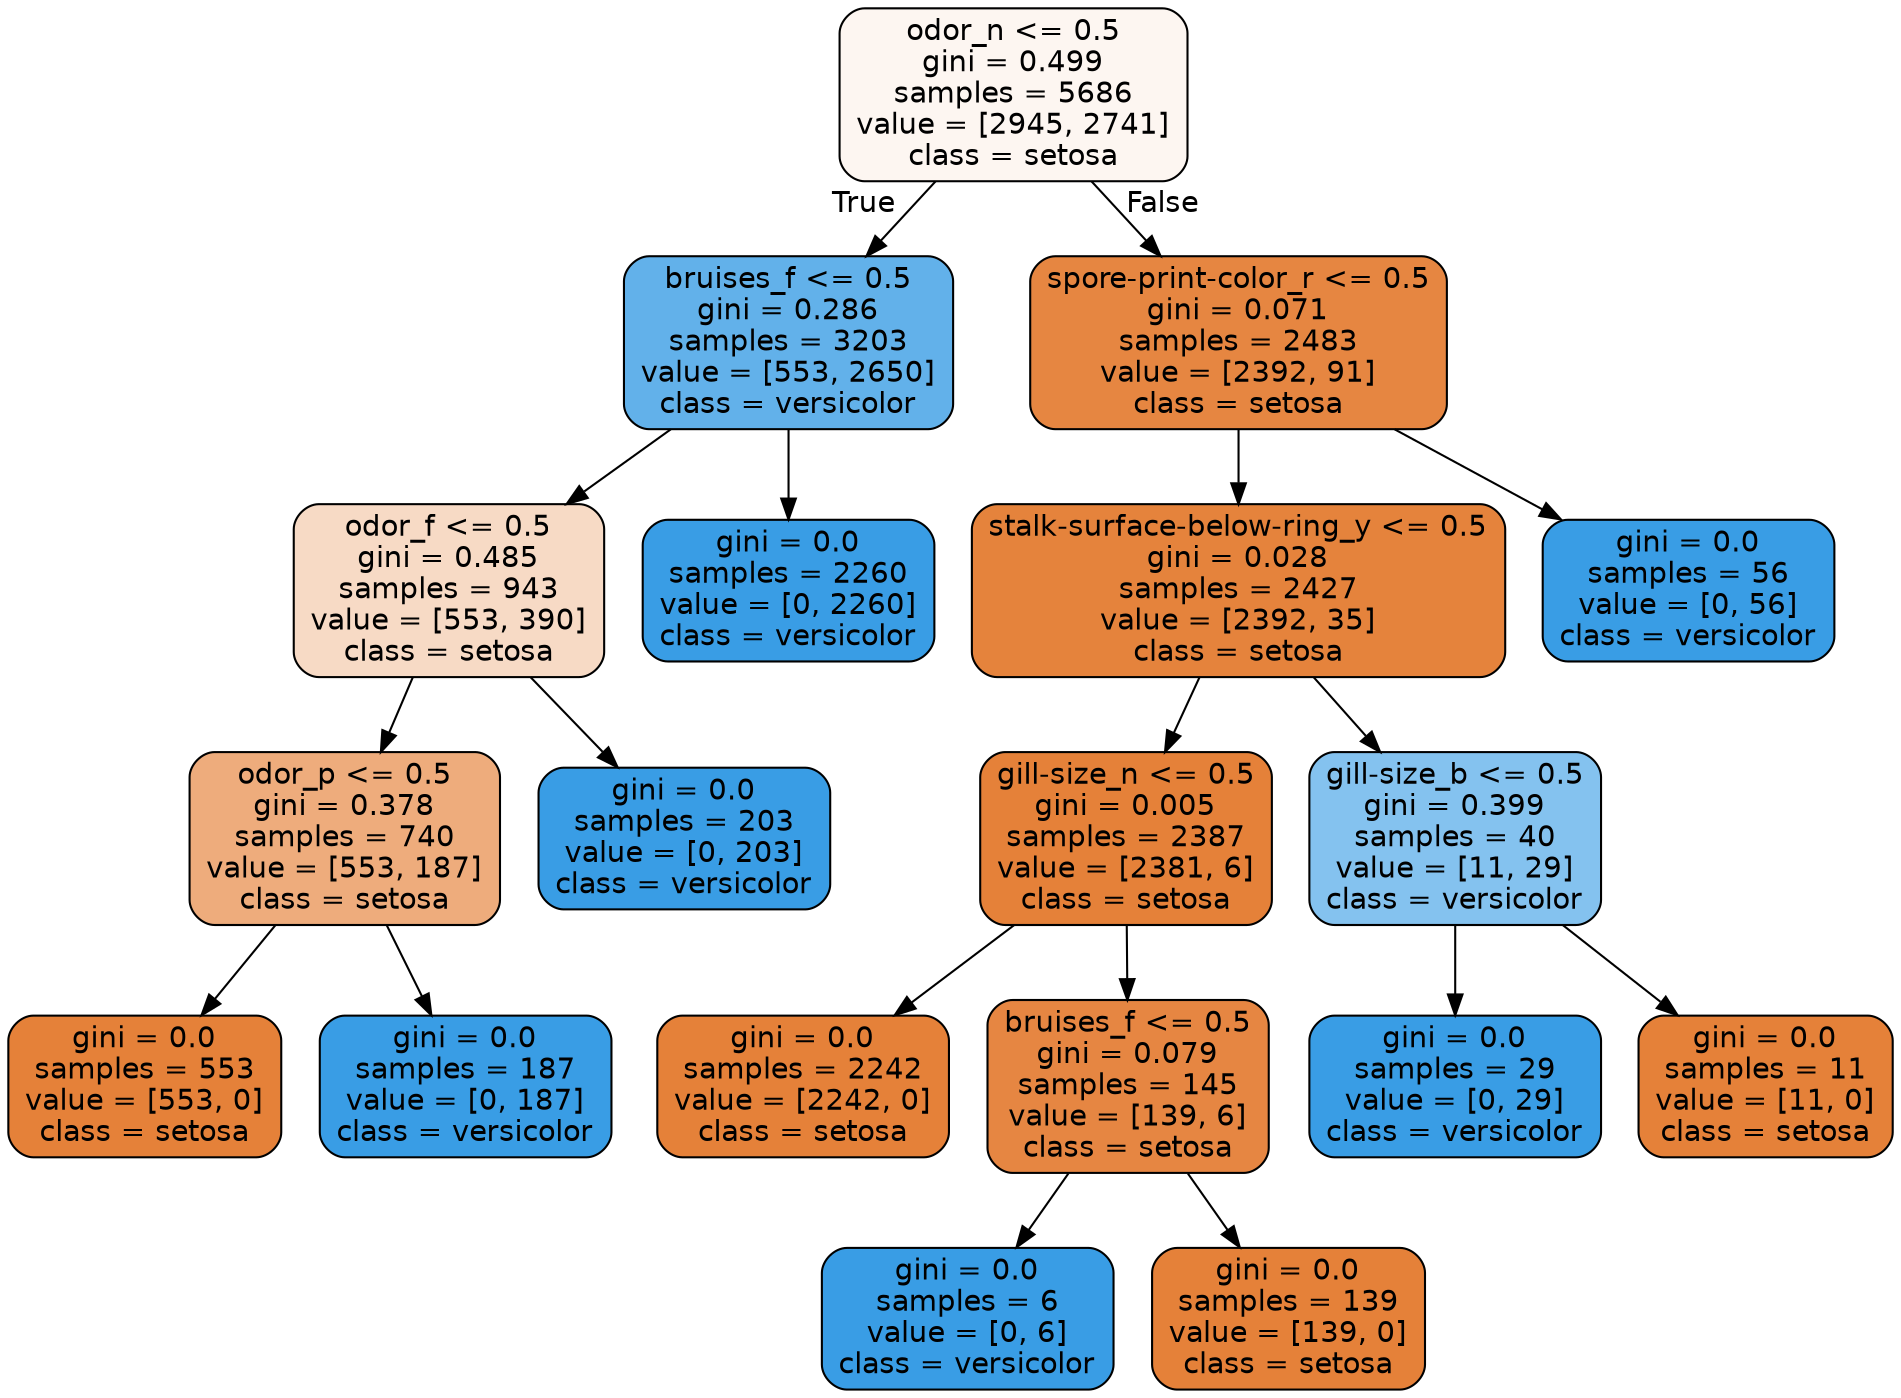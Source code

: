digraph Tree {
node [shape=box, style="filled, rounded", color="black", fontname="helvetica"] ;
edge [fontname="helvetica"] ;
0 [label="odor_n <= 0.5\ngini = 0.499\nsamples = 5686\nvalue = [2945, 2741]\nclass = setosa", fillcolor="#fdf6f1"] ;
1 [label="bruises_f <= 0.5\ngini = 0.286\nsamples = 3203\nvalue = [553, 2650]\nclass = versicolor", fillcolor="#62b1ea"] ;
0 -> 1 [labeldistance=2.5, labelangle=45, headlabel="True"] ;
2 [label="odor_f <= 0.5\ngini = 0.485\nsamples = 943\nvalue = [553, 390]\nclass = setosa", fillcolor="#f7dac5"] ;
1 -> 2 ;
3 [label="odor_p <= 0.5\ngini = 0.378\nsamples = 740\nvalue = [553, 187]\nclass = setosa", fillcolor="#eeac7c"] ;
2 -> 3 ;
4 [label="gini = 0.0\nsamples = 553\nvalue = [553, 0]\nclass = setosa", fillcolor="#e58139"] ;
3 -> 4 ;
5 [label="gini = 0.0\nsamples = 187\nvalue = [0, 187]\nclass = versicolor", fillcolor="#399de5"] ;
3 -> 5 ;
6 [label="gini = 0.0\nsamples = 203\nvalue = [0, 203]\nclass = versicolor", fillcolor="#399de5"] ;
2 -> 6 ;
7 [label="gini = 0.0\nsamples = 2260\nvalue = [0, 2260]\nclass = versicolor", fillcolor="#399de5"] ;
1 -> 7 ;
8 [label="spore-print-color_r <= 0.5\ngini = 0.071\nsamples = 2483\nvalue = [2392, 91]\nclass = setosa", fillcolor="#e68641"] ;
0 -> 8 [labeldistance=2.5, labelangle=-45, headlabel="False"] ;
9 [label="stalk-surface-below-ring_y <= 0.5\ngini = 0.028\nsamples = 2427\nvalue = [2392, 35]\nclass = setosa", fillcolor="#e5833c"] ;
8 -> 9 ;
10 [label="gill-size_n <= 0.5\ngini = 0.005\nsamples = 2387\nvalue = [2381, 6]\nclass = setosa", fillcolor="#e58139"] ;
9 -> 10 ;
11 [label="gini = 0.0\nsamples = 2242\nvalue = [2242, 0]\nclass = setosa", fillcolor="#e58139"] ;
10 -> 11 ;
12 [label="bruises_f <= 0.5\ngini = 0.079\nsamples = 145\nvalue = [139, 6]\nclass = setosa", fillcolor="#e68642"] ;
10 -> 12 ;
13 [label="gini = 0.0\nsamples = 6\nvalue = [0, 6]\nclass = versicolor", fillcolor="#399de5"] ;
12 -> 13 ;
14 [label="gini = 0.0\nsamples = 139\nvalue = [139, 0]\nclass = setosa", fillcolor="#e58139"] ;
12 -> 14 ;
15 [label="gill-size_b <= 0.5\ngini = 0.399\nsamples = 40\nvalue = [11, 29]\nclass = versicolor", fillcolor="#84c2ef"] ;
9 -> 15 ;
16 [label="gini = 0.0\nsamples = 29\nvalue = [0, 29]\nclass = versicolor", fillcolor="#399de5"] ;
15 -> 16 ;
17 [label="gini = 0.0\nsamples = 11\nvalue = [11, 0]\nclass = setosa", fillcolor="#e58139"] ;
15 -> 17 ;
18 [label="gini = 0.0\nsamples = 56\nvalue = [0, 56]\nclass = versicolor", fillcolor="#399de5"] ;
8 -> 18 ;
}